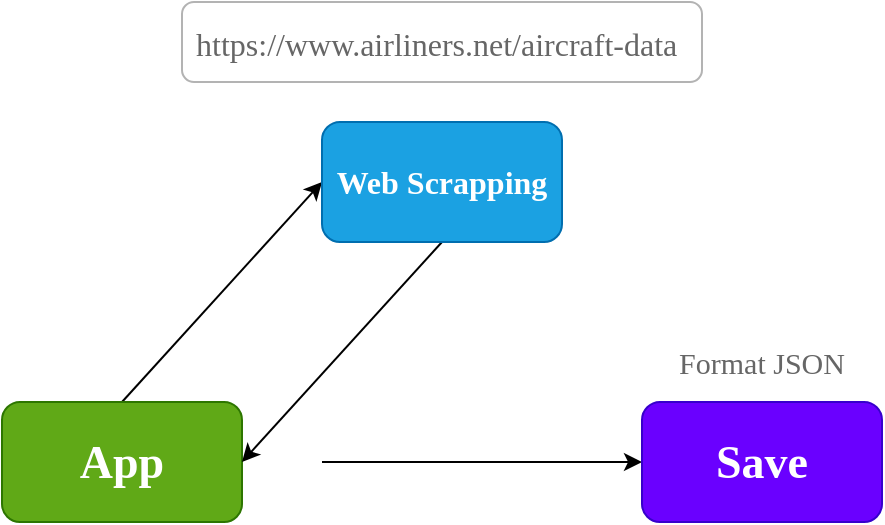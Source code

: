 <mxfile version="13.5.9" type="device"><diagram id="rwhCqVtV-Pb2c3vR2ROQ" name="Page-1"><mxGraphModel dx="1422" dy="806" grid="1" gridSize="10" guides="1" tooltips="1" connect="1" arrows="1" fold="1" page="1" pageScale="1" pageWidth="850" pageHeight="1100" math="0" shadow="0"><root><mxCell id="0"/><mxCell id="1" parent="0"/><mxCell id="-XIVTkh-lGcpWJX-l2aB-10" value="" style="rounded=1;whiteSpace=wrap;html=1;fontFamily=Comic Sans MS;fontSize=16;fontColor=#422D19;strokeColor=#B3B3B3;" vertex="1" parent="1"><mxGeometry x="210" y="160" width="260" height="40" as="geometry"/></mxCell><UserObject label="https://www.airliners.net/aircraft-data" link="https://www.airliners.net/aircraft-data" id="-XIVTkh-lGcpWJX-l2aB-1"><mxCell style="text;whiteSpace=wrap;html=1;fontFamily=Comic Sans MS;fontSize=16;fontColor=#666666;" vertex="1" parent="1"><mxGeometry x="215" y="165" width="250" height="30" as="geometry"/></mxCell></UserObject><mxCell id="-XIVTkh-lGcpWJX-l2aB-5" style="rounded=0;orthogonalLoop=1;jettySize=auto;html=1;exitX=0.5;exitY=0;exitDx=0;exitDy=0;entryX=0;entryY=0.5;entryDx=0;entryDy=0;fontFamily=Comic Sans MS;fontSize=16;fontStyle=1" edge="1" parent="1" source="-XIVTkh-lGcpWJX-l2aB-2" target="-XIVTkh-lGcpWJX-l2aB-3"><mxGeometry relative="1" as="geometry"/></mxCell><mxCell id="-XIVTkh-lGcpWJX-l2aB-9" style="edgeStyle=none;rounded=0;orthogonalLoop=1;jettySize=auto;html=1;entryX=0;entryY=0.5;entryDx=0;entryDy=0;fontFamily=Comic Sans MS;fontSize=23;fontStyle=1" edge="1" parent="1" target="-XIVTkh-lGcpWJX-l2aB-4"><mxGeometry relative="1" as="geometry"><mxPoint x="280" y="390" as="sourcePoint"/></mxGeometry></mxCell><mxCell id="-XIVTkh-lGcpWJX-l2aB-2" value="App" style="rounded=1;whiteSpace=wrap;html=1;fillColor=#60a917;strokeColor=#2D7600;fontColor=#ffffff;fontFamily=Comic Sans MS;fontSize=23;fontStyle=1" vertex="1" parent="1"><mxGeometry x="120" y="360" width="120" height="60" as="geometry"/></mxCell><mxCell id="-XIVTkh-lGcpWJX-l2aB-7" style="rounded=0;orthogonalLoop=1;jettySize=auto;html=1;exitX=0.5;exitY=1;exitDx=0;exitDy=0;entryX=1;entryY=0.5;entryDx=0;entryDy=0;fontFamily=Comic Sans MS;fontSize=16;fontStyle=1" edge="1" parent="1" source="-XIVTkh-lGcpWJX-l2aB-3" target="-XIVTkh-lGcpWJX-l2aB-2"><mxGeometry relative="1" as="geometry"/></mxCell><mxCell id="-XIVTkh-lGcpWJX-l2aB-3" value="Web Scrapping" style="rounded=1;whiteSpace=wrap;html=1;fillColor=#1ba1e2;strokeColor=#006EAF;fontColor=#ffffff;fontFamily=Comic Sans MS;fontSize=16;fontStyle=1" vertex="1" parent="1"><mxGeometry x="280" y="220" width="120" height="60" as="geometry"/></mxCell><mxCell id="-XIVTkh-lGcpWJX-l2aB-4" value="Save" style="rounded=1;whiteSpace=wrap;html=1;fillColor=#6a00ff;strokeColor=#3700CC;fontColor=#ffffff;fontFamily=Comic Sans MS;fontSize=23;fontStyle=1" vertex="1" parent="1"><mxGeometry x="440" y="360" width="120" height="60" as="geometry"/></mxCell><mxCell id="-XIVTkh-lGcpWJX-l2aB-12" value="Format JSON" style="text;html=1;strokeColor=none;fillColor=none;align=center;verticalAlign=middle;whiteSpace=wrap;rounded=0;fontFamily=Comic Sans MS;fontSize=15;fontColor=#666666;" vertex="1" parent="1"><mxGeometry x="455" y="330" width="90" height="20" as="geometry"/></mxCell></root></mxGraphModel></diagram></mxfile>